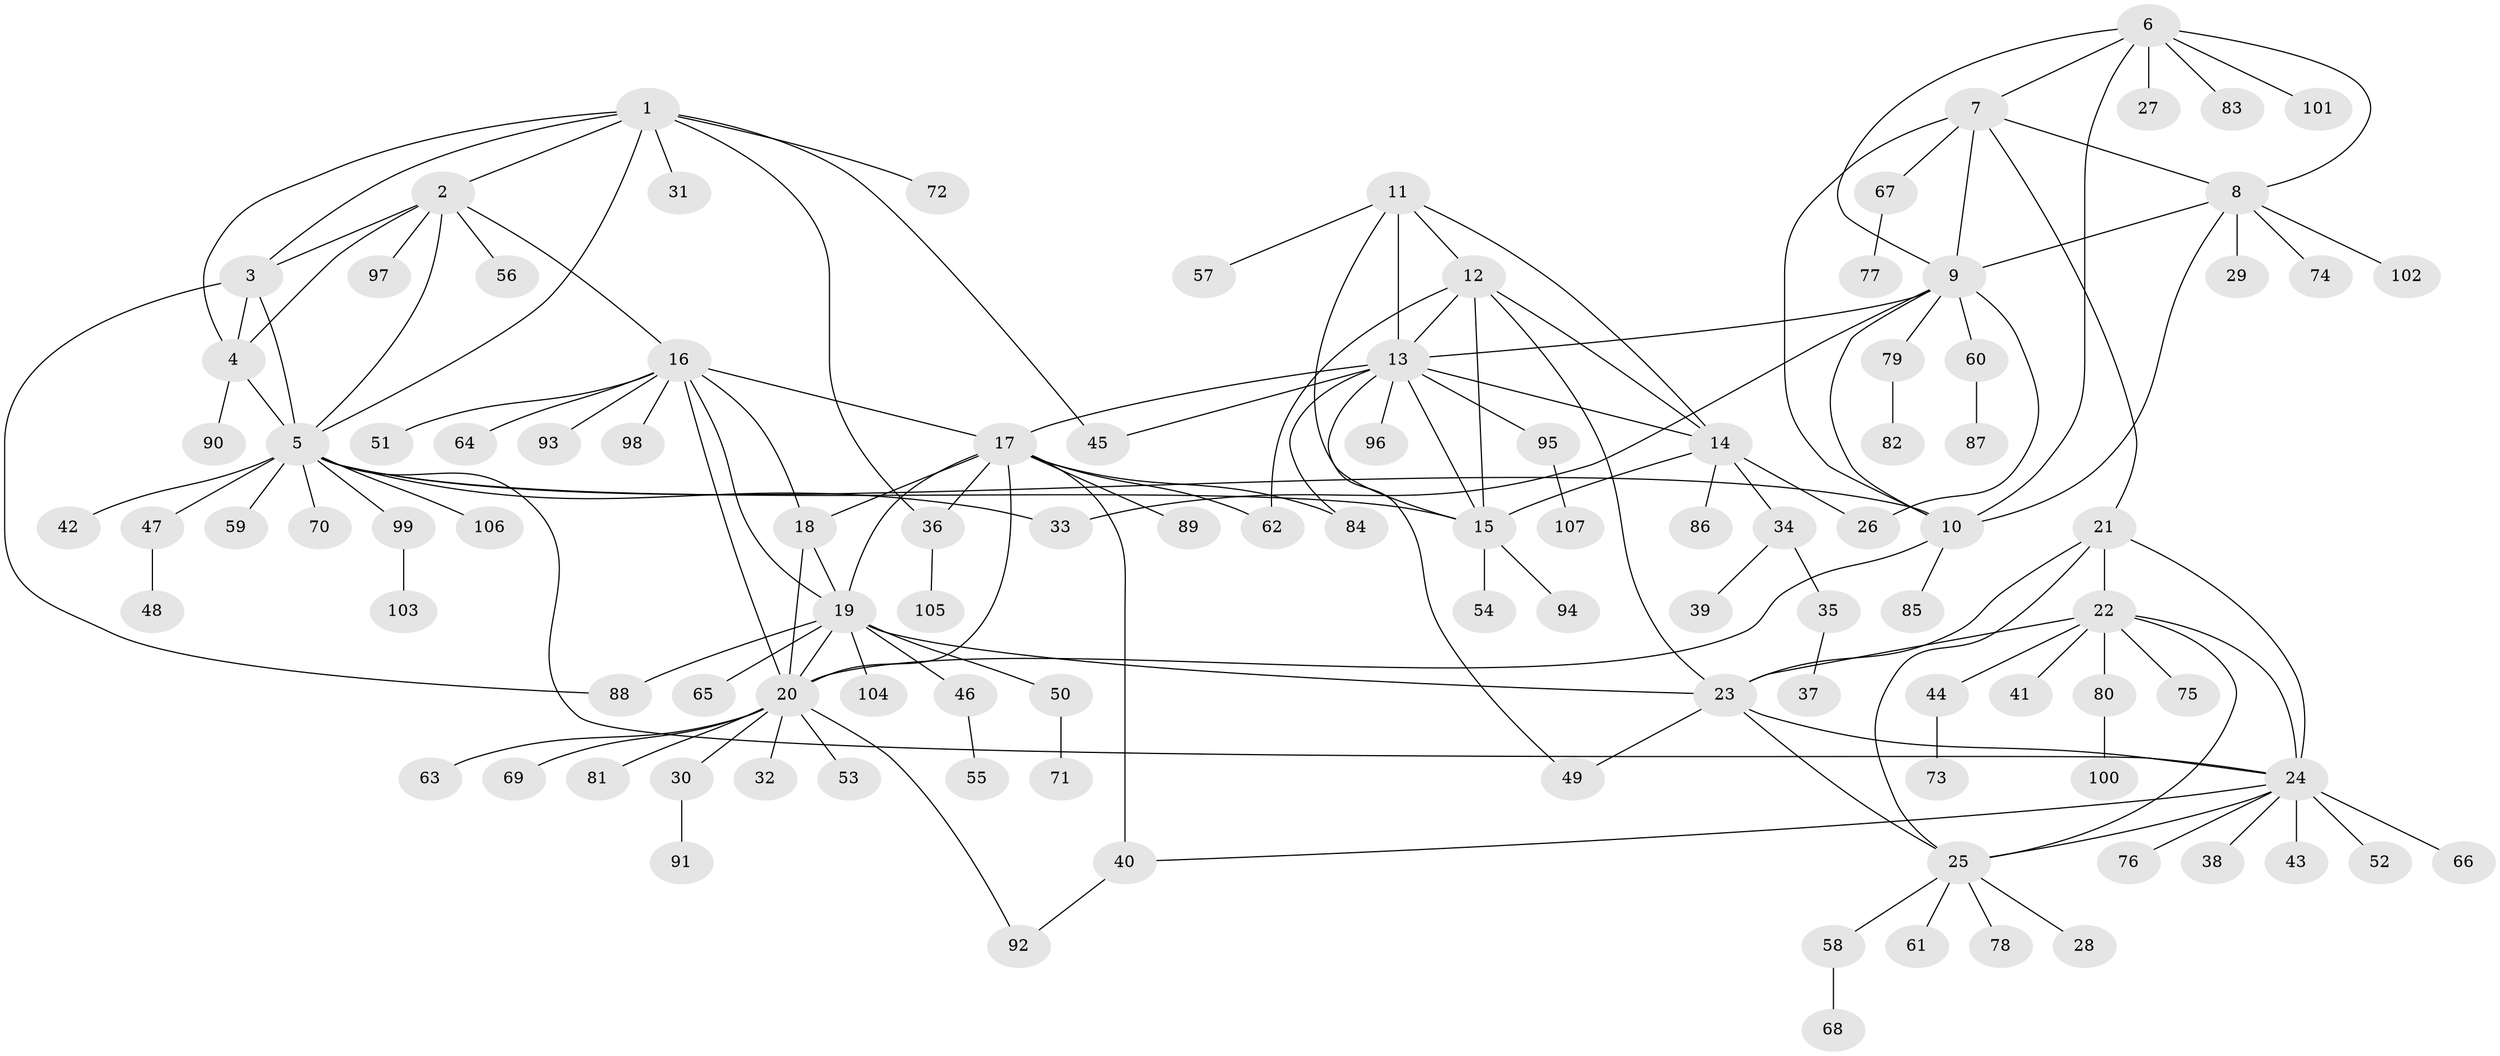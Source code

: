 // Generated by graph-tools (version 1.1) at 2025/50/03/09/25 03:50:26]
// undirected, 107 vertices, 152 edges
graph export_dot {
graph [start="1"]
  node [color=gray90,style=filled];
  1;
  2;
  3;
  4;
  5;
  6;
  7;
  8;
  9;
  10;
  11;
  12;
  13;
  14;
  15;
  16;
  17;
  18;
  19;
  20;
  21;
  22;
  23;
  24;
  25;
  26;
  27;
  28;
  29;
  30;
  31;
  32;
  33;
  34;
  35;
  36;
  37;
  38;
  39;
  40;
  41;
  42;
  43;
  44;
  45;
  46;
  47;
  48;
  49;
  50;
  51;
  52;
  53;
  54;
  55;
  56;
  57;
  58;
  59;
  60;
  61;
  62;
  63;
  64;
  65;
  66;
  67;
  68;
  69;
  70;
  71;
  72;
  73;
  74;
  75;
  76;
  77;
  78;
  79;
  80;
  81;
  82;
  83;
  84;
  85;
  86;
  87;
  88;
  89;
  90;
  91;
  92;
  93;
  94;
  95;
  96;
  97;
  98;
  99;
  100;
  101;
  102;
  103;
  104;
  105;
  106;
  107;
  1 -- 2;
  1 -- 3;
  1 -- 4;
  1 -- 5;
  1 -- 31;
  1 -- 36;
  1 -- 45;
  1 -- 72;
  2 -- 3;
  2 -- 4;
  2 -- 5;
  2 -- 16;
  2 -- 56;
  2 -- 97;
  3 -- 4;
  3 -- 5;
  3 -- 88;
  4 -- 5;
  4 -- 90;
  5 -- 10;
  5 -- 15;
  5 -- 24;
  5 -- 33;
  5 -- 42;
  5 -- 47;
  5 -- 59;
  5 -- 70;
  5 -- 99;
  5 -- 106;
  6 -- 7;
  6 -- 8;
  6 -- 9;
  6 -- 10;
  6 -- 27;
  6 -- 83;
  6 -- 101;
  7 -- 8;
  7 -- 9;
  7 -- 10;
  7 -- 21;
  7 -- 67;
  8 -- 9;
  8 -- 10;
  8 -- 29;
  8 -- 74;
  8 -- 102;
  9 -- 10;
  9 -- 13;
  9 -- 26;
  9 -- 33;
  9 -- 60;
  9 -- 79;
  10 -- 20;
  10 -- 85;
  11 -- 12;
  11 -- 13;
  11 -- 14;
  11 -- 15;
  11 -- 57;
  12 -- 13;
  12 -- 14;
  12 -- 15;
  12 -- 23;
  12 -- 62;
  13 -- 14;
  13 -- 15;
  13 -- 17;
  13 -- 45;
  13 -- 49;
  13 -- 84;
  13 -- 95;
  13 -- 96;
  14 -- 15;
  14 -- 26;
  14 -- 34;
  14 -- 86;
  15 -- 54;
  15 -- 94;
  16 -- 17;
  16 -- 18;
  16 -- 19;
  16 -- 20;
  16 -- 51;
  16 -- 64;
  16 -- 93;
  16 -- 98;
  17 -- 18;
  17 -- 19;
  17 -- 20;
  17 -- 36;
  17 -- 40;
  17 -- 62;
  17 -- 84;
  17 -- 89;
  18 -- 19;
  18 -- 20;
  19 -- 20;
  19 -- 23;
  19 -- 46;
  19 -- 50;
  19 -- 65;
  19 -- 88;
  19 -- 104;
  20 -- 30;
  20 -- 32;
  20 -- 53;
  20 -- 63;
  20 -- 69;
  20 -- 81;
  20 -- 92;
  21 -- 22;
  21 -- 23;
  21 -- 24;
  21 -- 25;
  22 -- 23;
  22 -- 24;
  22 -- 25;
  22 -- 41;
  22 -- 44;
  22 -- 75;
  22 -- 80;
  23 -- 24;
  23 -- 25;
  23 -- 49;
  24 -- 25;
  24 -- 38;
  24 -- 40;
  24 -- 43;
  24 -- 52;
  24 -- 66;
  24 -- 76;
  25 -- 28;
  25 -- 58;
  25 -- 61;
  25 -- 78;
  30 -- 91;
  34 -- 35;
  34 -- 39;
  35 -- 37;
  36 -- 105;
  40 -- 92;
  44 -- 73;
  46 -- 55;
  47 -- 48;
  50 -- 71;
  58 -- 68;
  60 -- 87;
  67 -- 77;
  79 -- 82;
  80 -- 100;
  95 -- 107;
  99 -- 103;
}
